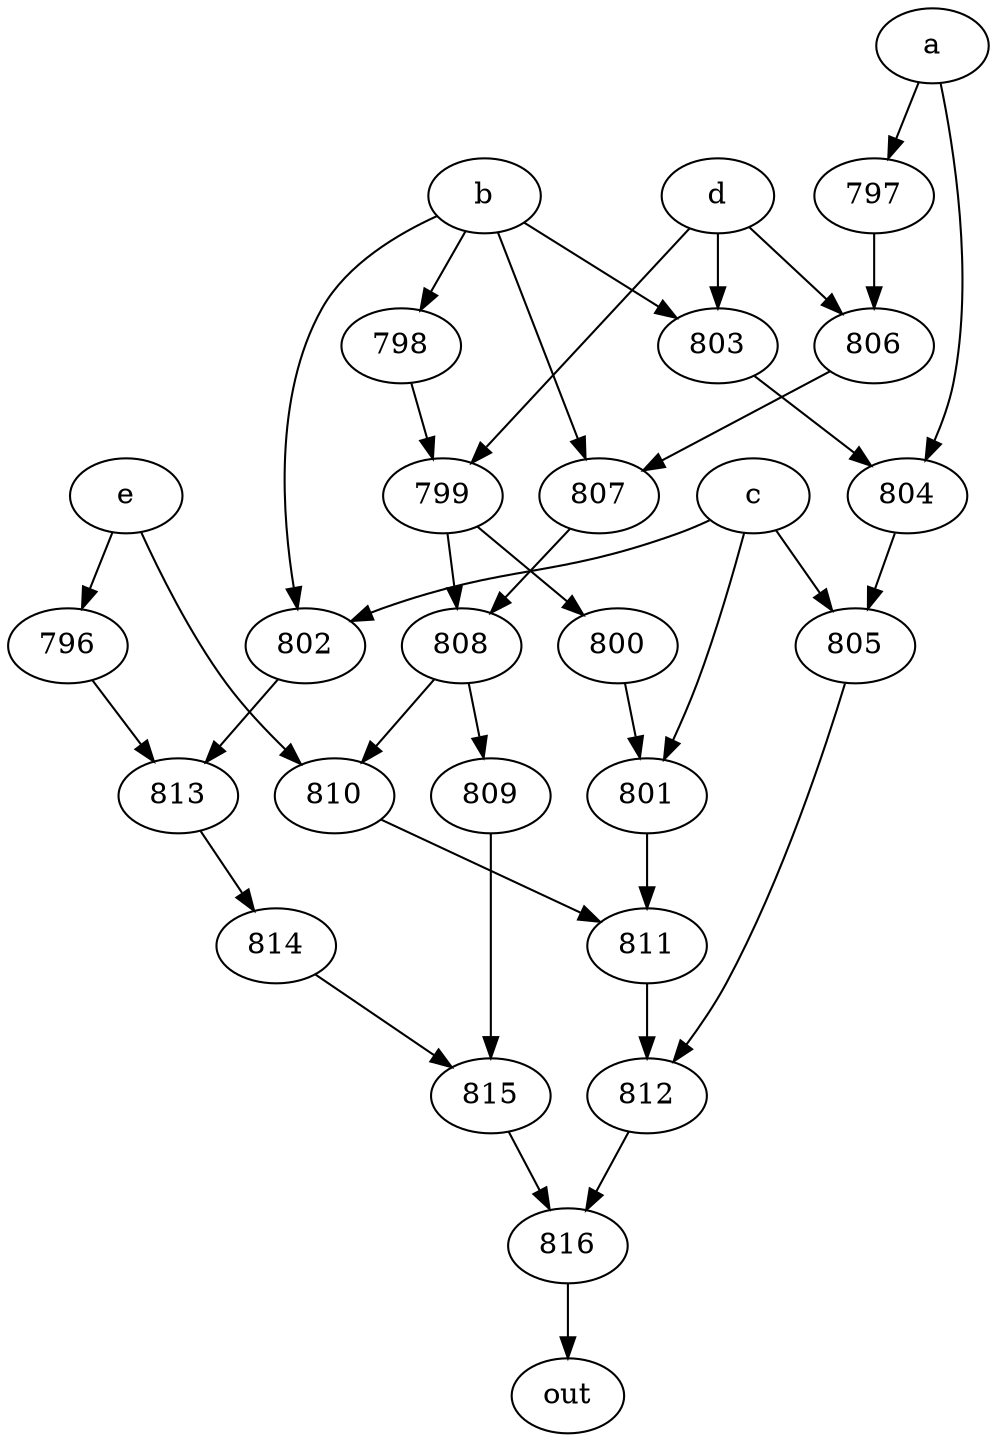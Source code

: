 strict digraph "" {
	816 -> out;
	a -> 797;
	a -> 804;
	797 -> 806;
	804 -> 805;
	806 -> 807;
	805 -> 812;
	b -> 798;
	b -> 802;
	b -> 803;
	b -> 807;
	798 -> 799;
	802 -> 813;
	803 -> 804;
	807 -> 808;
	799 -> 808;
	799 -> 800;
	813 -> 814;
	808 -> 810;
	808 -> 809;
	c -> 805;
	c -> 802;
	c -> 801;
	801 -> 811;
	811 -> 812;
	812 -> 816;
	d -> 806;
	d -> 803;
	d -> 799;
	800 -> 801;
	e -> 796;
	e -> 810;
	796 -> 813;
	810 -> 811;
	814 -> 815;
	809 -> 815;
	815 -> 816;
}

